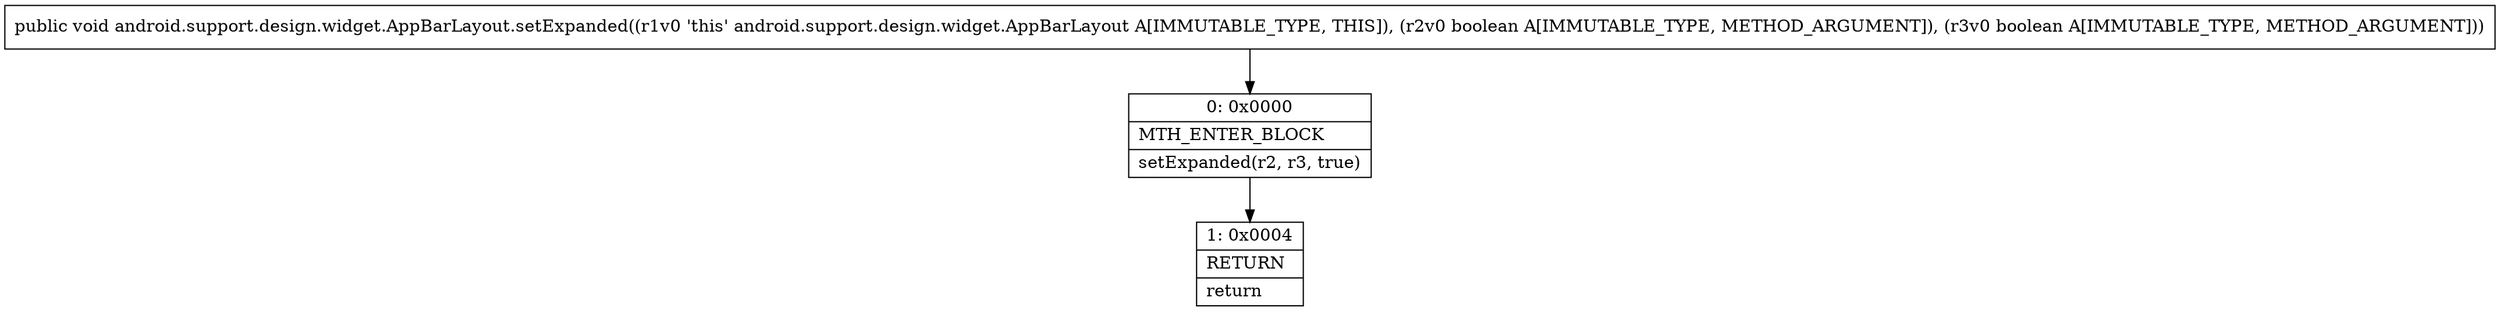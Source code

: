 digraph "CFG forandroid.support.design.widget.AppBarLayout.setExpanded(ZZ)V" {
Node_0 [shape=record,label="{0\:\ 0x0000|MTH_ENTER_BLOCK\l|setExpanded(r2, r3, true)\l}"];
Node_1 [shape=record,label="{1\:\ 0x0004|RETURN\l|return\l}"];
MethodNode[shape=record,label="{public void android.support.design.widget.AppBarLayout.setExpanded((r1v0 'this' android.support.design.widget.AppBarLayout A[IMMUTABLE_TYPE, THIS]), (r2v0 boolean A[IMMUTABLE_TYPE, METHOD_ARGUMENT]), (r3v0 boolean A[IMMUTABLE_TYPE, METHOD_ARGUMENT])) }"];
MethodNode -> Node_0;
Node_0 -> Node_1;
}

